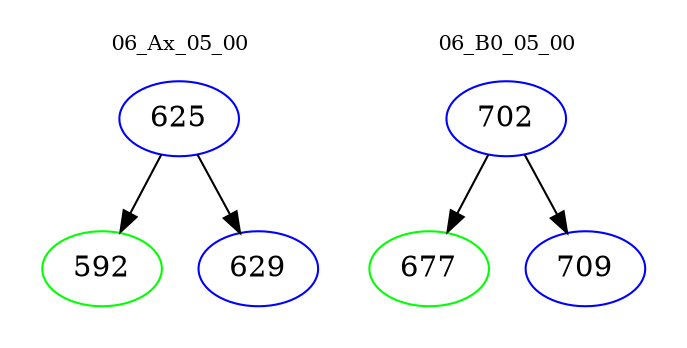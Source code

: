 digraph{
subgraph cluster_0 {
color = white
label = "06_Ax_05_00";
fontsize=10;
T0_625 [label="625", color="blue"]
T0_625 -> T0_592 [color="black"]
T0_592 [label="592", color="green"]
T0_625 -> T0_629 [color="black"]
T0_629 [label="629", color="blue"]
}
subgraph cluster_1 {
color = white
label = "06_B0_05_00";
fontsize=10;
T1_702 [label="702", color="blue"]
T1_702 -> T1_677 [color="black"]
T1_677 [label="677", color="green"]
T1_702 -> T1_709 [color="black"]
T1_709 [label="709", color="blue"]
}
}
